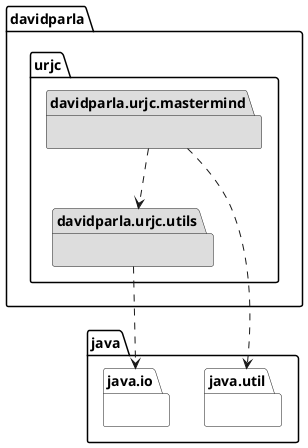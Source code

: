 @startuml

package davidparla.urjc.mastermind #DDDDDD{}
package davidparla.urjc.utils #DDDDDD{}
package java.util #FFFFFF{}
package java.io #FFFFFF{}

davidparla.urjc.mastermind ..> davidparla.urjc.utils
davidparla.urjc.utils ..> java.io
davidparla.urjc.mastermind ..> java.util

@enduml